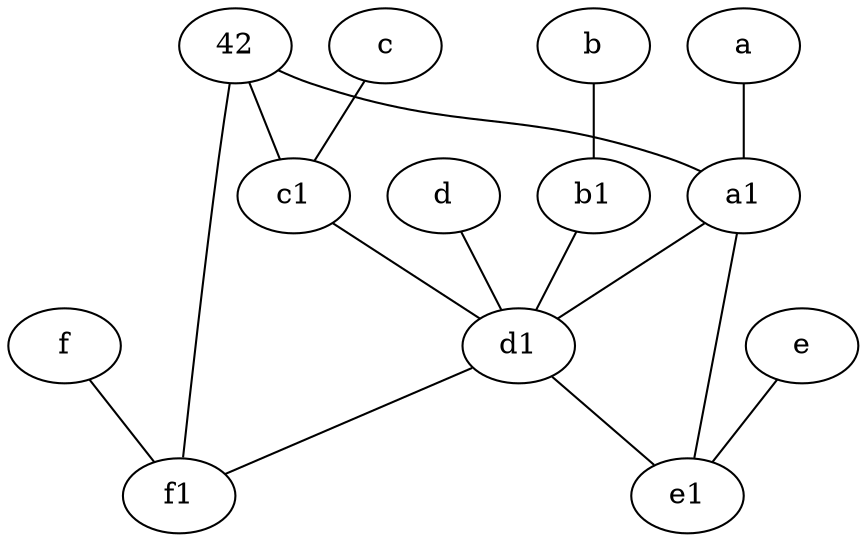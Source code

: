 graph {
	node [labelfontsize=50]
	d [labelfontsize=50 pos="2,5!"]
	b1 [labelfontsize=50 pos="9,4!"]
	f1 [labelfontsize=50 pos="3,8!"]
	f [labelfontsize=50 pos="3,9!"]
	c1 [labelfontsize=50 pos="4.5,3!"]
	e [labelfontsize=50 pos="7,9!"]
	a1 [labelfontsize=50 pos="8,3!"]
	b [labelfontsize=50 pos="10,4!"]
	e1 [labelfontsize=50 pos="7,7!"]
	d1 [labelfontsize=50 pos="3,5!"]
	a [labelfontsize=50 pos="8,2!"]
	c [labelfontsize=50 pos="4.5,2!"]
	42 [labelfontsize=50]
	d -- d1
	c -- c1
	d1 -- e1
	42 -- c1
	e -- e1
	42 -- f1
	a -- a1
	b1 -- d1
	a1 -- e1
	f -- f1
	c1 -- d1
	42 -- a1
	b -- b1
	a1 -- d1
	d1 -- f1
}

